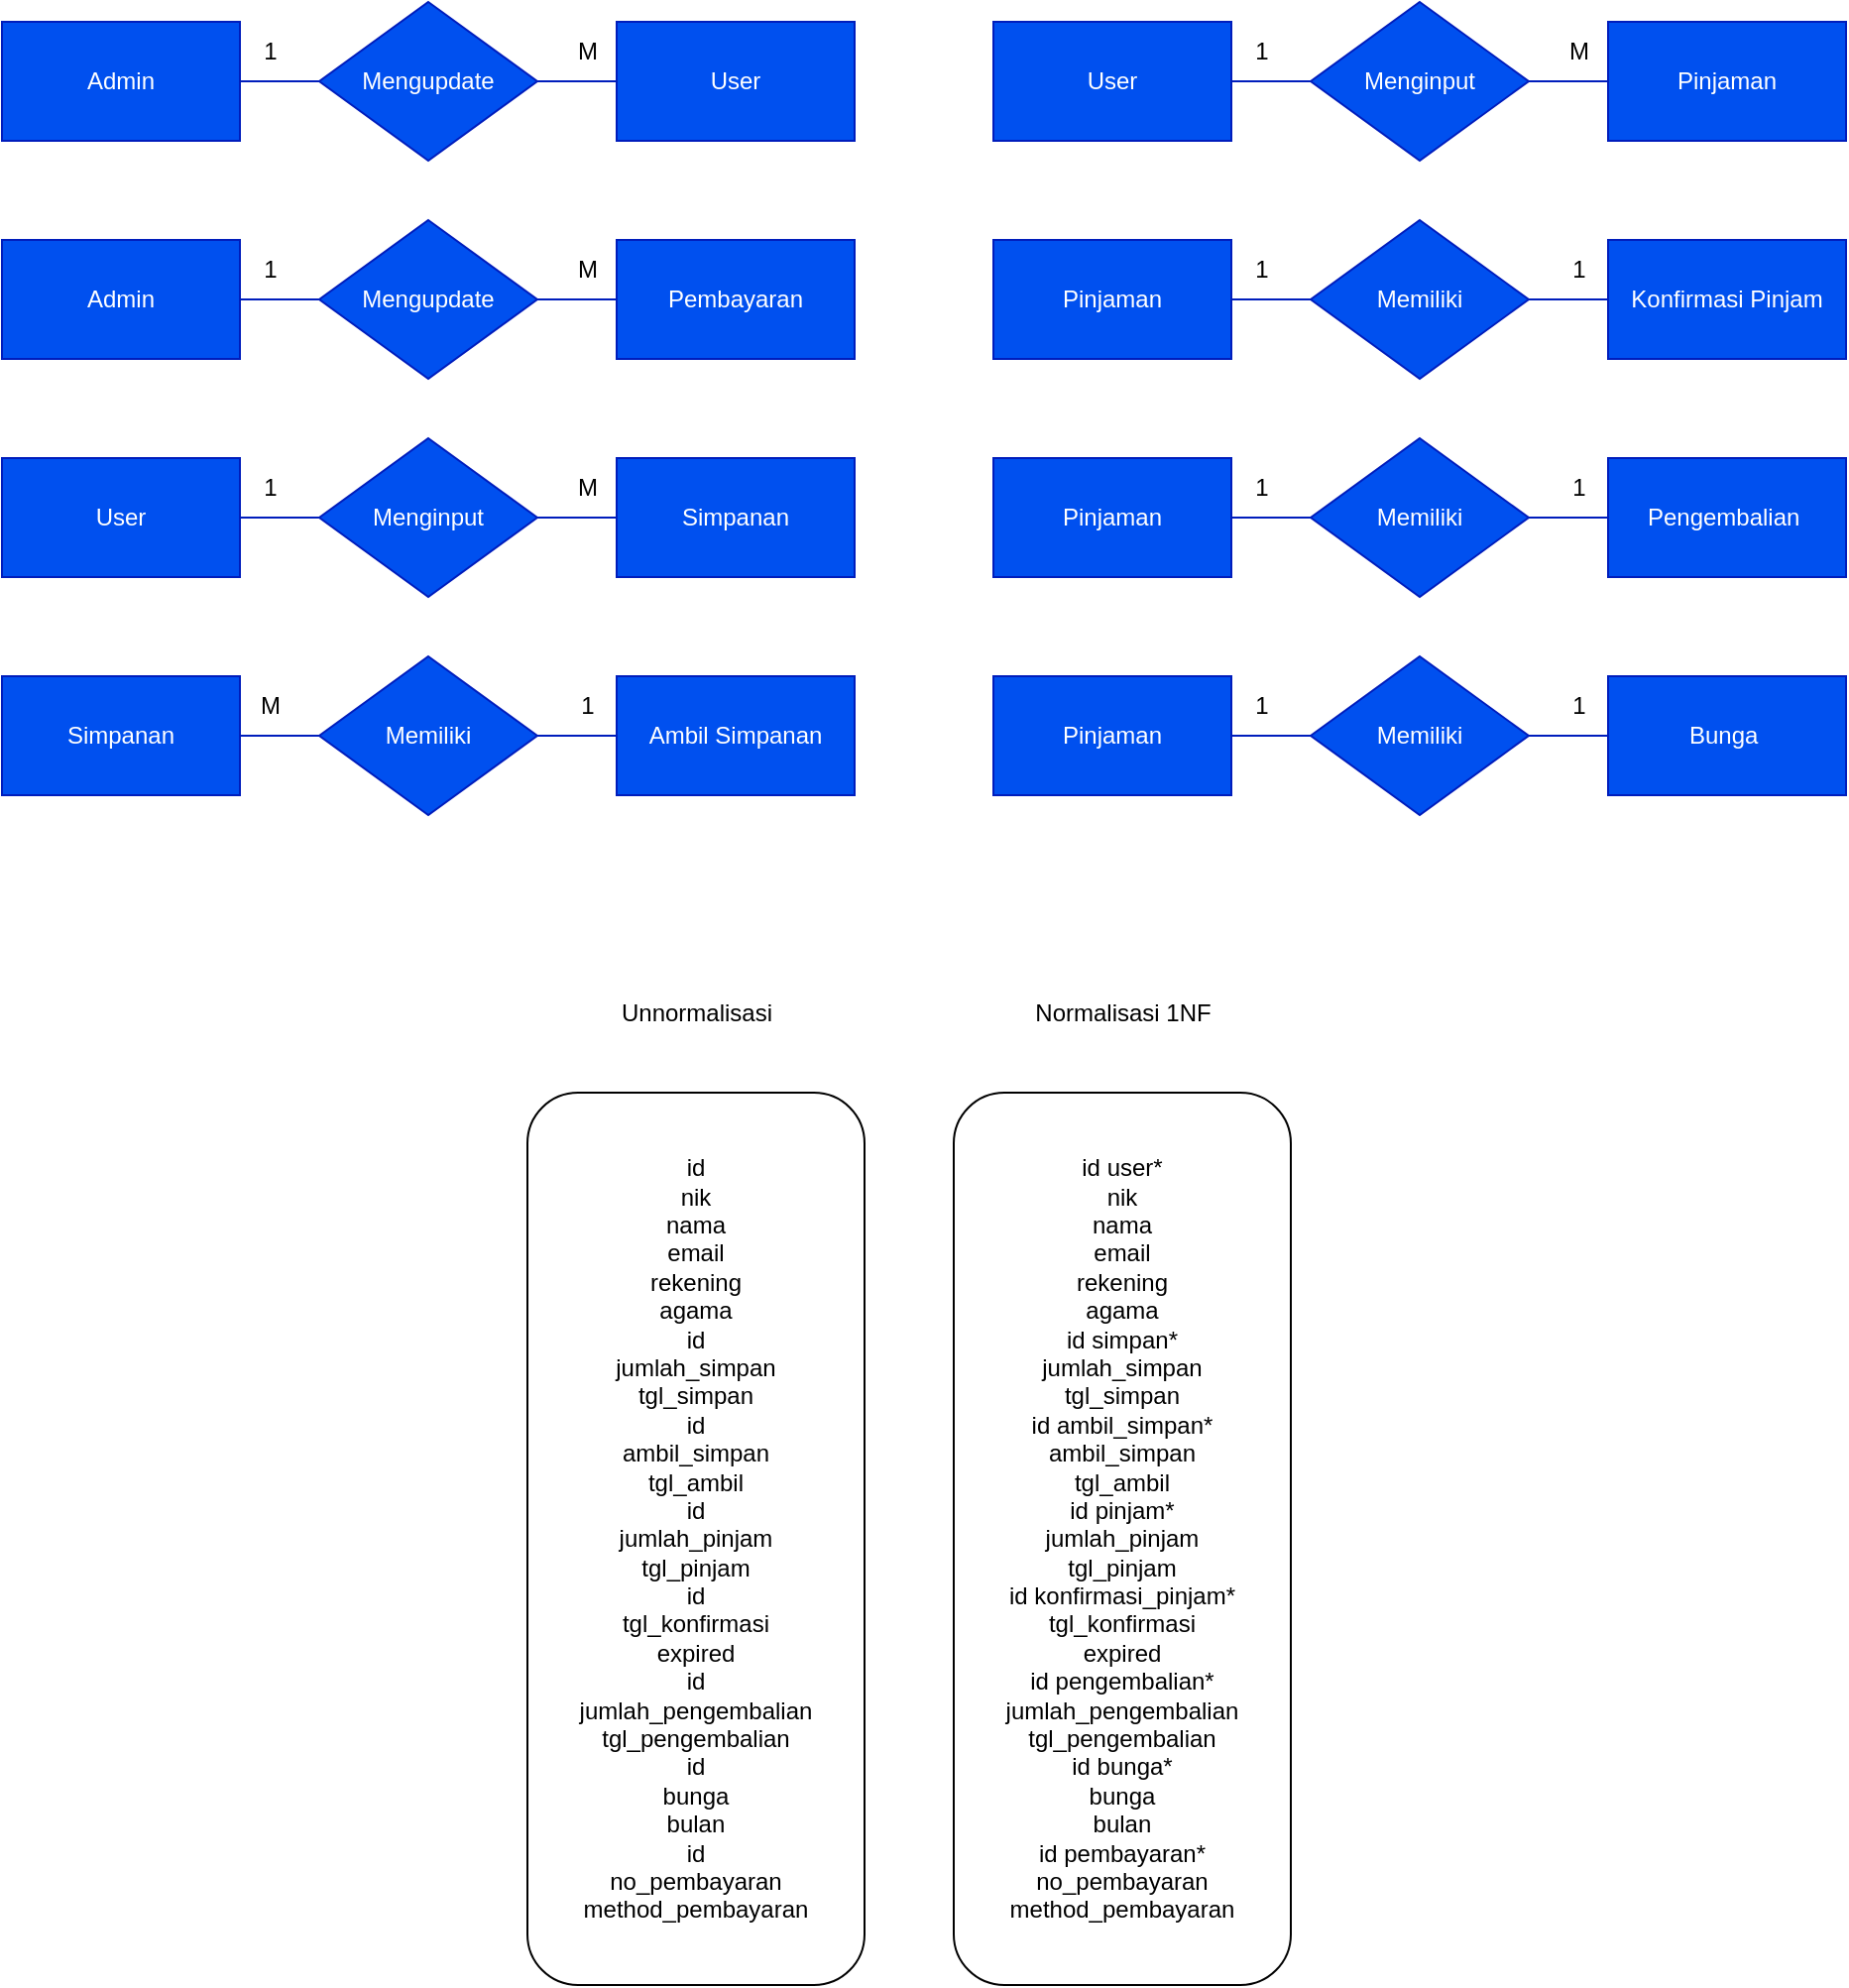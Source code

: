 <mxfile version="20.8.10" type="device"><diagram id="dFC3gmn6INr4YY9xWGey" name="Halaman-1"><mxGraphModel dx="1434" dy="764" grid="1" gridSize="10" guides="1" tooltips="1" connect="1" arrows="1" fold="1" page="1" pageScale="1" pageWidth="1654" pageHeight="1169" math="0" shadow="0"><root><mxCell id="0"/><mxCell id="1" parent="0"/><mxCell id="Q60tH40QawEKhuKpL0rQ-1" value="Admin" style="rounded=0;whiteSpace=wrap;html=1;fillColor=#0050ef;fontColor=#ffffff;strokeColor=#001DBC;" parent="1" vertex="1"><mxGeometry x="140" y="130" width="120" height="60" as="geometry"/></mxCell><mxCell id="Q60tH40QawEKhuKpL0rQ-3" value="Mengupdate" style="rhombus;whiteSpace=wrap;html=1;fillColor=#0050ef;fontColor=#ffffff;strokeColor=#001DBC;" parent="1" vertex="1"><mxGeometry x="300" y="120" width="110" height="80" as="geometry"/></mxCell><mxCell id="Q60tH40QawEKhuKpL0rQ-6" value="" style="endArrow=none;html=1;rounded=0;entryX=0;entryY=0.5;entryDx=0;entryDy=0;exitX=1;exitY=0.5;exitDx=0;exitDy=0;fillColor=#0050ef;strokeColor=#001DBC;" parent="1" source="Q60tH40QawEKhuKpL0rQ-1" target="Q60tH40QawEKhuKpL0rQ-3" edge="1"><mxGeometry width="50" height="50" relative="1" as="geometry"><mxPoint x="520" y="360" as="sourcePoint"/><mxPoint x="570" y="310" as="targetPoint"/></mxGeometry></mxCell><mxCell id="Q60tH40QawEKhuKpL0rQ-7" value="User" style="rounded=0;whiteSpace=wrap;html=1;fillColor=#0050ef;fontColor=#ffffff;strokeColor=#001DBC;" parent="1" vertex="1"><mxGeometry x="450" y="130" width="120" height="60" as="geometry"/></mxCell><mxCell id="Q60tH40QawEKhuKpL0rQ-8" value="" style="endArrow=none;html=1;rounded=0;entryX=0;entryY=0.5;entryDx=0;entryDy=0;exitX=1;exitY=0.5;exitDx=0;exitDy=0;fillColor=#0050ef;strokeColor=#001DBC;" parent="1" source="Q60tH40QawEKhuKpL0rQ-3" target="Q60tH40QawEKhuKpL0rQ-7" edge="1"><mxGeometry width="50" height="50" relative="1" as="geometry"><mxPoint x="270" y="170" as="sourcePoint"/><mxPoint x="310" y="170" as="targetPoint"/></mxGeometry></mxCell><mxCell id="Q60tH40QawEKhuKpL0rQ-9" value="Admin" style="rounded=0;whiteSpace=wrap;html=1;fillColor=#0050ef;fontColor=#ffffff;strokeColor=#001DBC;" parent="1" vertex="1"><mxGeometry x="140" y="240" width="120" height="60" as="geometry"/></mxCell><mxCell id="Q60tH40QawEKhuKpL0rQ-10" value="Mengupdate" style="rhombus;whiteSpace=wrap;html=1;fillColor=#0050ef;fontColor=#ffffff;strokeColor=#001DBC;" parent="1" vertex="1"><mxGeometry x="300" y="230" width="110" height="80" as="geometry"/></mxCell><mxCell id="Q60tH40QawEKhuKpL0rQ-11" value="" style="endArrow=none;html=1;rounded=0;entryX=0;entryY=0.5;entryDx=0;entryDy=0;exitX=1;exitY=0.5;exitDx=0;exitDy=0;fillColor=#0050ef;strokeColor=#001DBC;" parent="1" source="Q60tH40QawEKhuKpL0rQ-9" target="Q60tH40QawEKhuKpL0rQ-10" edge="1"><mxGeometry width="50" height="50" relative="1" as="geometry"><mxPoint x="520" y="470" as="sourcePoint"/><mxPoint x="570" y="420" as="targetPoint"/></mxGeometry></mxCell><mxCell id="Q60tH40QawEKhuKpL0rQ-12" value="Pembayaran" style="rounded=0;whiteSpace=wrap;html=1;fillColor=#0050ef;fontColor=#ffffff;strokeColor=#001DBC;" parent="1" vertex="1"><mxGeometry x="450" y="240" width="120" height="60" as="geometry"/></mxCell><mxCell id="Q60tH40QawEKhuKpL0rQ-13" value="" style="endArrow=none;html=1;rounded=0;entryX=0;entryY=0.5;entryDx=0;entryDy=0;exitX=1;exitY=0.5;exitDx=0;exitDy=0;fillColor=#0050ef;strokeColor=#001DBC;" parent="1" source="Q60tH40QawEKhuKpL0rQ-10" target="Q60tH40QawEKhuKpL0rQ-12" edge="1"><mxGeometry width="50" height="50" relative="1" as="geometry"><mxPoint x="270" y="280" as="sourcePoint"/><mxPoint x="310" y="280" as="targetPoint"/></mxGeometry></mxCell><mxCell id="Q60tH40QawEKhuKpL0rQ-14" value="User" style="rounded=0;whiteSpace=wrap;html=1;fillColor=#0050ef;fontColor=#ffffff;strokeColor=#001DBC;" parent="1" vertex="1"><mxGeometry x="140" y="350" width="120" height="60" as="geometry"/></mxCell><mxCell id="Q60tH40QawEKhuKpL0rQ-15" value="Menginput" style="rhombus;whiteSpace=wrap;html=1;fillColor=#0050ef;fontColor=#ffffff;strokeColor=#001DBC;" parent="1" vertex="1"><mxGeometry x="300" y="340" width="110" height="80" as="geometry"/></mxCell><mxCell id="Q60tH40QawEKhuKpL0rQ-16" value="" style="endArrow=none;html=1;rounded=0;entryX=0;entryY=0.5;entryDx=0;entryDy=0;exitX=1;exitY=0.5;exitDx=0;exitDy=0;fillColor=#0050ef;strokeColor=#001DBC;" parent="1" source="Q60tH40QawEKhuKpL0rQ-14" target="Q60tH40QawEKhuKpL0rQ-15" edge="1"><mxGeometry width="50" height="50" relative="1" as="geometry"><mxPoint x="520" y="580" as="sourcePoint"/><mxPoint x="570" y="530" as="targetPoint"/></mxGeometry></mxCell><mxCell id="Q60tH40QawEKhuKpL0rQ-17" value="Simpanan" style="rounded=0;whiteSpace=wrap;html=1;fillColor=#0050ef;fontColor=#ffffff;strokeColor=#001DBC;" parent="1" vertex="1"><mxGeometry x="450" y="350" width="120" height="60" as="geometry"/></mxCell><mxCell id="Q60tH40QawEKhuKpL0rQ-18" value="" style="endArrow=none;html=1;rounded=0;entryX=0;entryY=0.5;entryDx=0;entryDy=0;exitX=1;exitY=0.5;exitDx=0;exitDy=0;fillColor=#0050ef;strokeColor=#001DBC;" parent="1" source="Q60tH40QawEKhuKpL0rQ-15" target="Q60tH40QawEKhuKpL0rQ-17" edge="1"><mxGeometry width="50" height="50" relative="1" as="geometry"><mxPoint x="270" y="390" as="sourcePoint"/><mxPoint x="310" y="390" as="targetPoint"/></mxGeometry></mxCell><mxCell id="Q60tH40QawEKhuKpL0rQ-19" value="Simpanan" style="rounded=0;whiteSpace=wrap;html=1;fillColor=#0050ef;fontColor=#ffffff;strokeColor=#001DBC;" parent="1" vertex="1"><mxGeometry x="140" y="460" width="120" height="60" as="geometry"/></mxCell><mxCell id="Q60tH40QawEKhuKpL0rQ-20" value="Memiliki" style="rhombus;whiteSpace=wrap;html=1;fillColor=#0050ef;fontColor=#ffffff;strokeColor=#001DBC;" parent="1" vertex="1"><mxGeometry x="300" y="450" width="110" height="80" as="geometry"/></mxCell><mxCell id="Q60tH40QawEKhuKpL0rQ-21" value="" style="endArrow=none;html=1;rounded=0;entryX=0;entryY=0.5;entryDx=0;entryDy=0;exitX=1;exitY=0.5;exitDx=0;exitDy=0;fillColor=#0050ef;strokeColor=#001DBC;" parent="1" source="Q60tH40QawEKhuKpL0rQ-19" target="Q60tH40QawEKhuKpL0rQ-20" edge="1"><mxGeometry width="50" height="50" relative="1" as="geometry"><mxPoint x="520" y="690" as="sourcePoint"/><mxPoint x="570" y="640" as="targetPoint"/></mxGeometry></mxCell><mxCell id="Q60tH40QawEKhuKpL0rQ-22" value="Ambil Simpanan" style="rounded=0;whiteSpace=wrap;html=1;fillColor=#0050ef;fontColor=#ffffff;strokeColor=#001DBC;" parent="1" vertex="1"><mxGeometry x="450" y="460" width="120" height="60" as="geometry"/></mxCell><mxCell id="Q60tH40QawEKhuKpL0rQ-23" value="" style="endArrow=none;html=1;rounded=0;entryX=0;entryY=0.5;entryDx=0;entryDy=0;exitX=1;exitY=0.5;exitDx=0;exitDy=0;fillColor=#0050ef;strokeColor=#001DBC;" parent="1" source="Q60tH40QawEKhuKpL0rQ-20" target="Q60tH40QawEKhuKpL0rQ-22" edge="1"><mxGeometry width="50" height="50" relative="1" as="geometry"><mxPoint x="270" y="500" as="sourcePoint"/><mxPoint x="310" y="500" as="targetPoint"/></mxGeometry></mxCell><mxCell id="Q60tH40QawEKhuKpL0rQ-24" value="User" style="rounded=0;whiteSpace=wrap;html=1;fillColor=#0050ef;fontColor=#ffffff;strokeColor=#001DBC;" parent="1" vertex="1"><mxGeometry x="640" y="130" width="120" height="60" as="geometry"/></mxCell><mxCell id="Q60tH40QawEKhuKpL0rQ-25" value="Menginput" style="rhombus;whiteSpace=wrap;html=1;fillColor=#0050ef;fontColor=#ffffff;strokeColor=#001DBC;" parent="1" vertex="1"><mxGeometry x="800" y="120" width="110" height="80" as="geometry"/></mxCell><mxCell id="Q60tH40QawEKhuKpL0rQ-26" value="" style="endArrow=none;html=1;rounded=0;entryX=0;entryY=0.5;entryDx=0;entryDy=0;exitX=1;exitY=0.5;exitDx=0;exitDy=0;fillColor=#0050ef;strokeColor=#001DBC;" parent="1" source="Q60tH40QawEKhuKpL0rQ-24" target="Q60tH40QawEKhuKpL0rQ-25" edge="1"><mxGeometry width="50" height="50" relative="1" as="geometry"><mxPoint x="1020" y="360" as="sourcePoint"/><mxPoint x="1070" y="310" as="targetPoint"/></mxGeometry></mxCell><mxCell id="Q60tH40QawEKhuKpL0rQ-27" value="Pinjaman" style="rounded=0;whiteSpace=wrap;html=1;fillColor=#0050ef;fontColor=#ffffff;strokeColor=#001DBC;" parent="1" vertex="1"><mxGeometry x="950" y="130" width="120" height="60" as="geometry"/></mxCell><mxCell id="Q60tH40QawEKhuKpL0rQ-28" value="" style="endArrow=none;html=1;rounded=0;entryX=0;entryY=0.5;entryDx=0;entryDy=0;exitX=1;exitY=0.5;exitDx=0;exitDy=0;fillColor=#0050ef;strokeColor=#001DBC;" parent="1" source="Q60tH40QawEKhuKpL0rQ-25" target="Q60tH40QawEKhuKpL0rQ-27" edge="1"><mxGeometry width="50" height="50" relative="1" as="geometry"><mxPoint x="770" y="170" as="sourcePoint"/><mxPoint x="810" y="170" as="targetPoint"/></mxGeometry></mxCell><mxCell id="Q60tH40QawEKhuKpL0rQ-29" value="Pinjaman" style="rounded=0;whiteSpace=wrap;html=1;fillColor=#0050ef;fontColor=#ffffff;strokeColor=#001DBC;" parent="1" vertex="1"><mxGeometry x="640" y="240" width="120" height="60" as="geometry"/></mxCell><mxCell id="Q60tH40QawEKhuKpL0rQ-30" value="Memiliki" style="rhombus;whiteSpace=wrap;html=1;fillColor=#0050ef;fontColor=#ffffff;strokeColor=#001DBC;" parent="1" vertex="1"><mxGeometry x="800" y="230" width="110" height="80" as="geometry"/></mxCell><mxCell id="Q60tH40QawEKhuKpL0rQ-31" value="" style="endArrow=none;html=1;rounded=0;entryX=0;entryY=0.5;entryDx=0;entryDy=0;exitX=1;exitY=0.5;exitDx=0;exitDy=0;fillColor=#0050ef;strokeColor=#001DBC;" parent="1" source="Q60tH40QawEKhuKpL0rQ-29" target="Q60tH40QawEKhuKpL0rQ-30" edge="1"><mxGeometry width="50" height="50" relative="1" as="geometry"><mxPoint x="1020" y="470" as="sourcePoint"/><mxPoint x="1070" y="420" as="targetPoint"/></mxGeometry></mxCell><mxCell id="Q60tH40QawEKhuKpL0rQ-32" value="Konfirmasi Pinjam" style="rounded=0;whiteSpace=wrap;html=1;fillColor=#0050ef;fontColor=#ffffff;strokeColor=#001DBC;" parent="1" vertex="1"><mxGeometry x="950" y="240" width="120" height="60" as="geometry"/></mxCell><mxCell id="Q60tH40QawEKhuKpL0rQ-33" value="" style="endArrow=none;html=1;rounded=0;entryX=0;entryY=0.5;entryDx=0;entryDy=0;exitX=1;exitY=0.5;exitDx=0;exitDy=0;fillColor=#0050ef;strokeColor=#001DBC;" parent="1" source="Q60tH40QawEKhuKpL0rQ-30" target="Q60tH40QawEKhuKpL0rQ-32" edge="1"><mxGeometry width="50" height="50" relative="1" as="geometry"><mxPoint x="770" y="280" as="sourcePoint"/><mxPoint x="810" y="280" as="targetPoint"/></mxGeometry></mxCell><mxCell id="Q60tH40QawEKhuKpL0rQ-34" value="Pinjaman" style="rounded=0;whiteSpace=wrap;html=1;fillColor=#0050ef;fontColor=#ffffff;strokeColor=#001DBC;" parent="1" vertex="1"><mxGeometry x="640" y="350" width="120" height="60" as="geometry"/></mxCell><mxCell id="Q60tH40QawEKhuKpL0rQ-35" value="Memiliki" style="rhombus;whiteSpace=wrap;html=1;fillColor=#0050ef;fontColor=#ffffff;strokeColor=#001DBC;" parent="1" vertex="1"><mxGeometry x="800" y="340" width="110" height="80" as="geometry"/></mxCell><mxCell id="Q60tH40QawEKhuKpL0rQ-36" value="" style="endArrow=none;html=1;rounded=0;entryX=0;entryY=0.5;entryDx=0;entryDy=0;exitX=1;exitY=0.5;exitDx=0;exitDy=0;fillColor=#0050ef;strokeColor=#001DBC;" parent="1" source="Q60tH40QawEKhuKpL0rQ-34" target="Q60tH40QawEKhuKpL0rQ-35" edge="1"><mxGeometry width="50" height="50" relative="1" as="geometry"><mxPoint x="1020" y="580" as="sourcePoint"/><mxPoint x="1070" y="530" as="targetPoint"/></mxGeometry></mxCell><mxCell id="Q60tH40QawEKhuKpL0rQ-37" value="Pengembalian&amp;nbsp;" style="rounded=0;whiteSpace=wrap;html=1;fillColor=#0050ef;fontColor=#ffffff;strokeColor=#001DBC;" parent="1" vertex="1"><mxGeometry x="950" y="350" width="120" height="60" as="geometry"/></mxCell><mxCell id="Q60tH40QawEKhuKpL0rQ-38" value="" style="endArrow=none;html=1;rounded=0;entryX=0;entryY=0.5;entryDx=0;entryDy=0;exitX=1;exitY=0.5;exitDx=0;exitDy=0;fillColor=#0050ef;strokeColor=#001DBC;" parent="1" source="Q60tH40QawEKhuKpL0rQ-35" target="Q60tH40QawEKhuKpL0rQ-37" edge="1"><mxGeometry width="50" height="50" relative="1" as="geometry"><mxPoint x="770" y="390" as="sourcePoint"/><mxPoint x="810" y="390" as="targetPoint"/></mxGeometry></mxCell><mxCell id="Q60tH40QawEKhuKpL0rQ-39" value="Pinjaman" style="rounded=0;whiteSpace=wrap;html=1;fillColor=#0050ef;fontColor=#ffffff;strokeColor=#001DBC;" parent="1" vertex="1"><mxGeometry x="640" y="460" width="120" height="60" as="geometry"/></mxCell><mxCell id="Q60tH40QawEKhuKpL0rQ-40" value="Memiliki" style="rhombus;whiteSpace=wrap;html=1;fillColor=#0050ef;fontColor=#ffffff;strokeColor=#001DBC;" parent="1" vertex="1"><mxGeometry x="800" y="450" width="110" height="80" as="geometry"/></mxCell><mxCell id="Q60tH40QawEKhuKpL0rQ-41" value="" style="endArrow=none;html=1;rounded=0;entryX=0;entryY=0.5;entryDx=0;entryDy=0;exitX=1;exitY=0.5;exitDx=0;exitDy=0;fillColor=#0050ef;strokeColor=#001DBC;" parent="1" source="Q60tH40QawEKhuKpL0rQ-39" target="Q60tH40QawEKhuKpL0rQ-40" edge="1"><mxGeometry width="50" height="50" relative="1" as="geometry"><mxPoint x="1020" y="690" as="sourcePoint"/><mxPoint x="1070" y="640" as="targetPoint"/></mxGeometry></mxCell><mxCell id="Q60tH40QawEKhuKpL0rQ-42" value="Bunga&amp;nbsp;" style="rounded=0;whiteSpace=wrap;html=1;fillColor=#0050ef;fontColor=#ffffff;strokeColor=#001DBC;" parent="1" vertex="1"><mxGeometry x="950" y="460" width="120" height="60" as="geometry"/></mxCell><mxCell id="Q60tH40QawEKhuKpL0rQ-43" value="" style="endArrow=none;html=1;rounded=0;entryX=0;entryY=0.5;entryDx=0;entryDy=0;exitX=1;exitY=0.5;exitDx=0;exitDy=0;fillColor=#0050ef;strokeColor=#001DBC;" parent="1" source="Q60tH40QawEKhuKpL0rQ-40" target="Q60tH40QawEKhuKpL0rQ-42" edge="1"><mxGeometry width="50" height="50" relative="1" as="geometry"><mxPoint x="770" y="500" as="sourcePoint"/><mxPoint x="810" y="500" as="targetPoint"/></mxGeometry></mxCell><mxCell id="Q60tH40QawEKhuKpL0rQ-44" value="1" style="text;html=1;align=center;verticalAlign=middle;resizable=0;points=[];autosize=1;strokeColor=none;fillColor=none;" parent="1" vertex="1"><mxGeometry x="260" y="130" width="30" height="30" as="geometry"/></mxCell><mxCell id="Q60tH40QawEKhuKpL0rQ-45" value="M" style="text;html=1;align=center;verticalAlign=middle;resizable=0;points=[];autosize=1;strokeColor=none;fillColor=none;" parent="1" vertex="1"><mxGeometry x="420" y="130" width="30" height="30" as="geometry"/></mxCell><mxCell id="Q60tH40QawEKhuKpL0rQ-46" value="1" style="text;html=1;align=center;verticalAlign=middle;resizable=0;points=[];autosize=1;strokeColor=none;fillColor=none;" parent="1" vertex="1"><mxGeometry x="260" y="240" width="30" height="30" as="geometry"/></mxCell><mxCell id="Q60tH40QawEKhuKpL0rQ-47" value="M" style="text;html=1;align=center;verticalAlign=middle;resizable=0;points=[];autosize=1;strokeColor=none;fillColor=none;" parent="1" vertex="1"><mxGeometry x="420" y="240" width="30" height="30" as="geometry"/></mxCell><mxCell id="Q60tH40QawEKhuKpL0rQ-49" value="1" style="text;html=1;align=center;verticalAlign=middle;resizable=0;points=[];autosize=1;strokeColor=none;fillColor=none;" parent="1" vertex="1"><mxGeometry x="260" y="350" width="30" height="30" as="geometry"/></mxCell><mxCell id="Q60tH40QawEKhuKpL0rQ-50" value="M" style="text;html=1;align=center;verticalAlign=middle;resizable=0;points=[];autosize=1;strokeColor=none;fillColor=none;" parent="1" vertex="1"><mxGeometry x="420" y="350" width="30" height="30" as="geometry"/></mxCell><mxCell id="Q60tH40QawEKhuKpL0rQ-51" value="M" style="text;html=1;align=center;verticalAlign=middle;resizable=0;points=[];autosize=1;strokeColor=none;fillColor=none;" parent="1" vertex="1"><mxGeometry x="260" y="460" width="30" height="30" as="geometry"/></mxCell><mxCell id="Q60tH40QawEKhuKpL0rQ-52" value="1" style="text;html=1;align=center;verticalAlign=middle;resizable=0;points=[];autosize=1;strokeColor=none;fillColor=none;" parent="1" vertex="1"><mxGeometry x="420" y="460" width="30" height="30" as="geometry"/></mxCell><mxCell id="Q60tH40QawEKhuKpL0rQ-53" value="1" style="text;html=1;align=center;verticalAlign=middle;resizable=0;points=[];autosize=1;strokeColor=none;fillColor=none;" parent="1" vertex="1"><mxGeometry x="760" y="460" width="30" height="30" as="geometry"/></mxCell><mxCell id="Q60tH40QawEKhuKpL0rQ-54" value="1" style="text;html=1;align=center;verticalAlign=middle;resizable=0;points=[];autosize=1;strokeColor=none;fillColor=none;" parent="1" vertex="1"><mxGeometry x="920" y="460" width="30" height="30" as="geometry"/></mxCell><mxCell id="Q60tH40QawEKhuKpL0rQ-55" value="1" style="text;html=1;align=center;verticalAlign=middle;resizable=0;points=[];autosize=1;strokeColor=none;fillColor=none;" parent="1" vertex="1"><mxGeometry x="760" y="350" width="30" height="30" as="geometry"/></mxCell><mxCell id="Q60tH40QawEKhuKpL0rQ-56" value="1" style="text;html=1;align=center;verticalAlign=middle;resizable=0;points=[];autosize=1;strokeColor=none;fillColor=none;" parent="1" vertex="1"><mxGeometry x="920" y="350" width="30" height="30" as="geometry"/></mxCell><mxCell id="Q60tH40QawEKhuKpL0rQ-57" value="1" style="text;html=1;align=center;verticalAlign=middle;resizable=0;points=[];autosize=1;strokeColor=none;fillColor=none;" parent="1" vertex="1"><mxGeometry x="760" y="240" width="30" height="30" as="geometry"/></mxCell><mxCell id="Q60tH40QawEKhuKpL0rQ-58" value="1" style="text;html=1;align=center;verticalAlign=middle;resizable=0;points=[];autosize=1;strokeColor=none;fillColor=none;" parent="1" vertex="1"><mxGeometry x="920" y="240" width="30" height="30" as="geometry"/></mxCell><mxCell id="Q60tH40QawEKhuKpL0rQ-59" value="1" style="text;html=1;align=center;verticalAlign=middle;resizable=0;points=[];autosize=1;strokeColor=none;fillColor=none;" parent="1" vertex="1"><mxGeometry x="760" y="130" width="30" height="30" as="geometry"/></mxCell><mxCell id="Q60tH40QawEKhuKpL0rQ-60" value="M" style="text;html=1;align=center;verticalAlign=middle;resizable=0;points=[];autosize=1;strokeColor=none;fillColor=none;" parent="1" vertex="1"><mxGeometry x="920" y="130" width="30" height="30" as="geometry"/></mxCell><mxCell id="Q60tH40QawEKhuKpL0rQ-61" value="id&lt;br&gt;nik&lt;br&gt;nama&lt;br&gt;email&lt;br&gt;rekening&lt;br&gt;agama&lt;br&gt;id&lt;br&gt;jumlah_simpan&lt;br&gt;tgl_simpan&lt;br&gt;id&lt;br&gt;ambil_simpan&lt;br&gt;tgl_ambil&lt;br&gt;id&lt;br&gt;jumlah_pinjam&lt;br&gt;tgl_pinjam&lt;br&gt;id&lt;br&gt;tgl_konfirmasi&lt;br&gt;expired&lt;br&gt;id&lt;br&gt;jumlah_pengembalian&lt;br&gt;tgl_pengembalian&lt;br&gt;id&lt;br&gt;bunga&lt;br&gt;bulan&lt;br&gt;id&lt;br&gt;no_pembayaran&lt;br&gt;method_pembayaran" style="rounded=1;whiteSpace=wrap;html=1;" parent="1" vertex="1"><mxGeometry x="405" y="670" width="170" height="450" as="geometry"/></mxCell><mxCell id="Q60tH40QawEKhuKpL0rQ-62" value="id user*&lt;br&gt;nik&lt;br&gt;nama&lt;br&gt;email&lt;br&gt;rekening&lt;br&gt;agama&lt;br&gt;id simpan*&lt;br&gt;jumlah_simpan&lt;br&gt;tgl_simpan&lt;br&gt;id ambil_simpan*&lt;br&gt;ambil_simpan&lt;br&gt;tgl_ambil&lt;br&gt;id pinjam*&lt;br&gt;jumlah_pinjam&lt;br&gt;tgl_pinjam&lt;br&gt;id konfirmasi_pinjam*&lt;br&gt;tgl_konfirmasi&lt;br&gt;expired&lt;br&gt;id pengembalian*&lt;br&gt;jumlah_pengembalian&lt;br&gt;tgl_pengembalian&lt;br&gt;id bunga*&lt;br&gt;bunga&lt;br&gt;bulan&lt;br&gt;id pembayaran*&lt;br&gt;no_pembayaran&lt;br&gt;method_pembayaran" style="rounded=1;whiteSpace=wrap;html=1;" parent="1" vertex="1"><mxGeometry x="620" y="670" width="170" height="450" as="geometry"/></mxCell><mxCell id="Q60tH40QawEKhuKpL0rQ-63" value="Unnormalisasi" style="text;html=1;align=center;verticalAlign=middle;resizable=0;points=[];autosize=1;strokeColor=none;fillColor=none;" parent="1" vertex="1"><mxGeometry x="440" y="615" width="100" height="30" as="geometry"/></mxCell><mxCell id="Q60tH40QawEKhuKpL0rQ-64" value="Normalisasi 1NF" style="text;html=1;align=center;verticalAlign=middle;resizable=0;points=[];autosize=1;strokeColor=none;fillColor=none;" parent="1" vertex="1"><mxGeometry x="650" y="615" width="110" height="30" as="geometry"/></mxCell></root></mxGraphModel></diagram></mxfile>